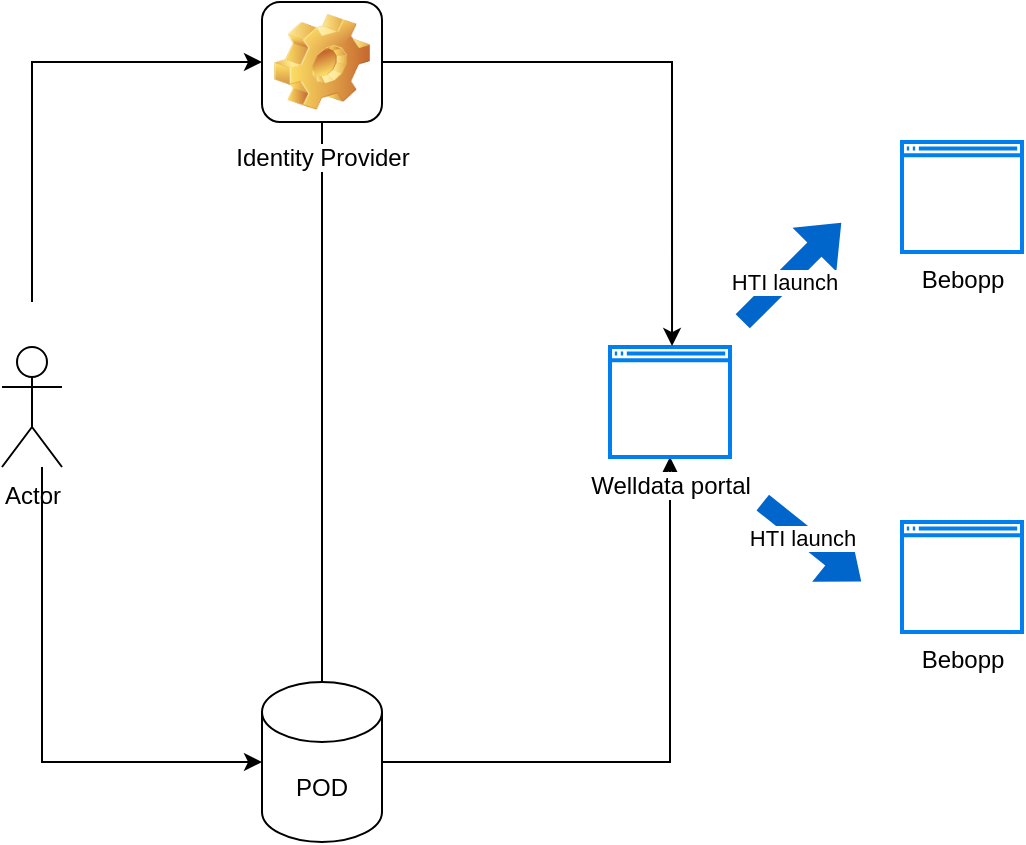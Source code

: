 <mxfile version="26.0.16">
  <diagram name="Page-1" id="zk0IBZCfySzQGZSyrAQ5">
    <mxGraphModel dx="1226" dy="810" grid="1" gridSize="10" guides="1" tooltips="1" connect="1" arrows="1" fold="1" page="1" pageScale="1" pageWidth="827" pageHeight="1169" math="0" shadow="0">
      <root>
        <mxCell id="0" />
        <mxCell id="1" parent="0" />
        <mxCell id="cpSgUG0TKF3vMzKKmCbn-16" style="edgeStyle=orthogonalEdgeStyle;rounded=0;orthogonalLoop=1;jettySize=auto;html=1;entryX=0;entryY=0.5;entryDx=0;entryDy=0;" edge="1" parent="1" target="cpSgUG0TKF3vMzKKmCbn-12">
          <mxGeometry relative="1" as="geometry">
            <mxPoint x="65" y="340" as="sourcePoint" />
            <Array as="points">
              <mxPoint x="65" y="220" />
            </Array>
          </mxGeometry>
        </mxCell>
        <mxCell id="cpSgUG0TKF3vMzKKmCbn-1" value="Actor" style="shape=umlActor;verticalLabelPosition=bottom;verticalAlign=top;html=1;outlineConnect=0;" vertex="1" parent="1">
          <mxGeometry x="50" y="362.5" width="30" height="60" as="geometry" />
        </mxCell>
        <mxCell id="cpSgUG0TKF3vMzKKmCbn-9" style="edgeStyle=orthogonalEdgeStyle;rounded=0;orthogonalLoop=1;jettySize=auto;html=1;" edge="1" parent="1" source="cpSgUG0TKF3vMzKKmCbn-2" target="cpSgUG0TKF3vMzKKmCbn-6">
          <mxGeometry relative="1" as="geometry" />
        </mxCell>
        <mxCell id="cpSgUG0TKF3vMzKKmCbn-2" value="POD" style="shape=cylinder3;whiteSpace=wrap;html=1;boundedLbl=1;backgroundOutline=1;size=15;" vertex="1" parent="1">
          <mxGeometry x="180" y="530" width="60" height="80" as="geometry" />
        </mxCell>
        <mxCell id="cpSgUG0TKF3vMzKKmCbn-6" value="Welldata portal" style="html=1;verticalLabelPosition=bottom;align=center;labelBackgroundColor=#ffffff;verticalAlign=top;strokeWidth=2;strokeColor=#0080F0;shadow=0;dashed=0;shape=mxgraph.ios7.icons.window;" vertex="1" parent="1">
          <mxGeometry x="354" y="362.5" width="60" height="55" as="geometry" />
        </mxCell>
        <mxCell id="cpSgUG0TKF3vMzKKmCbn-8" style="edgeStyle=orthogonalEdgeStyle;rounded=0;orthogonalLoop=1;jettySize=auto;html=1;entryX=0;entryY=0.5;entryDx=0;entryDy=0;entryPerimeter=0;" edge="1" parent="1" source="cpSgUG0TKF3vMzKKmCbn-1" target="cpSgUG0TKF3vMzKKmCbn-2">
          <mxGeometry relative="1" as="geometry">
            <Array as="points">
              <mxPoint x="70" y="570" />
            </Array>
          </mxGeometry>
        </mxCell>
        <mxCell id="cpSgUG0TKF3vMzKKmCbn-11" value="Bebopp" style="html=1;verticalLabelPosition=bottom;align=center;labelBackgroundColor=#ffffff;verticalAlign=top;strokeWidth=2;strokeColor=#0080F0;shadow=0;dashed=0;shape=mxgraph.ios7.icons.window;" vertex="1" parent="1">
          <mxGeometry x="500" y="260" width="60" height="55" as="geometry" />
        </mxCell>
        <mxCell id="cpSgUG0TKF3vMzKKmCbn-17" style="edgeStyle=orthogonalEdgeStyle;rounded=0;orthogonalLoop=1;jettySize=auto;html=1;endArrow=none;startFill=0;" edge="1" parent="1" source="cpSgUG0TKF3vMzKKmCbn-12" target="cpSgUG0TKF3vMzKKmCbn-2">
          <mxGeometry relative="1" as="geometry" />
        </mxCell>
        <mxCell id="cpSgUG0TKF3vMzKKmCbn-12" value="Identity Provider" style="icon;html=1;image=img/clipart/Gear_128x128.png" vertex="1" parent="1">
          <mxGeometry x="180" y="190" width="60" height="60" as="geometry" />
        </mxCell>
        <mxCell id="cpSgUG0TKF3vMzKKmCbn-18" style="edgeStyle=orthogonalEdgeStyle;rounded=0;orthogonalLoop=1;jettySize=auto;html=1;entryX=0.517;entryY=-0.009;entryDx=0;entryDy=0;entryPerimeter=0;" edge="1" parent="1" source="cpSgUG0TKF3vMzKKmCbn-12" target="cpSgUG0TKF3vMzKKmCbn-6">
          <mxGeometry relative="1" as="geometry" />
        </mxCell>
        <mxCell id="cpSgUG0TKF3vMzKKmCbn-19" value="Bebopp" style="html=1;verticalLabelPosition=bottom;align=center;labelBackgroundColor=#ffffff;verticalAlign=top;strokeWidth=2;strokeColor=#0080F0;shadow=0;dashed=0;shape=mxgraph.ios7.icons.window;" vertex="1" parent="1">
          <mxGeometry x="500" y="450" width="60" height="55" as="geometry" />
        </mxCell>
        <mxCell id="cpSgUG0TKF3vMzKKmCbn-20" value="" style="shape=flexArrow;endArrow=classic;html=1;rounded=0;fillColor=#0066CC;strokeColor=none;" edge="1" parent="1">
          <mxGeometry width="50" height="50" relative="1" as="geometry">
            <mxPoint x="420" y="350" as="sourcePoint" />
            <mxPoint x="470" y="300" as="targetPoint" />
          </mxGeometry>
        </mxCell>
        <mxCell id="cpSgUG0TKF3vMzKKmCbn-21" value="HTI launch" style="edgeLabel;html=1;align=center;verticalAlign=middle;resizable=0;points=[];" vertex="1" connectable="0" parent="cpSgUG0TKF3vMzKKmCbn-20">
          <mxGeometry x="-0.18" y="-1" relative="1" as="geometry">
            <mxPoint as="offset" />
          </mxGeometry>
        </mxCell>
        <mxCell id="cpSgUG0TKF3vMzKKmCbn-22" value="" style="shape=flexArrow;endArrow=classic;html=1;rounded=0;fillColor=#0066CC;strokeColor=none;" edge="1" parent="1">
          <mxGeometry width="50" height="50" relative="1" as="geometry">
            <mxPoint x="430" y="440" as="sourcePoint" />
            <mxPoint x="480" y="480" as="targetPoint" />
          </mxGeometry>
        </mxCell>
        <mxCell id="cpSgUG0TKF3vMzKKmCbn-23" value="HTI launch" style="edgeLabel;html=1;align=center;verticalAlign=middle;resizable=0;points=[];" vertex="1" connectable="0" parent="cpSgUG0TKF3vMzKKmCbn-22">
          <mxGeometry x="-0.18" y="-1" relative="1" as="geometry">
            <mxPoint as="offset" />
          </mxGeometry>
        </mxCell>
      </root>
    </mxGraphModel>
  </diagram>
</mxfile>
